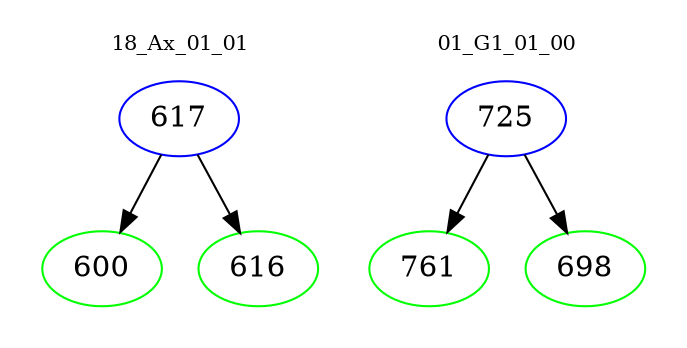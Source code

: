 digraph{
subgraph cluster_0 {
color = white
label = "18_Ax_01_01";
fontsize=10;
T0_617 [label="617", color="blue"]
T0_617 -> T0_600 [color="black"]
T0_600 [label="600", color="green"]
T0_617 -> T0_616 [color="black"]
T0_616 [label="616", color="green"]
}
subgraph cluster_1 {
color = white
label = "01_G1_01_00";
fontsize=10;
T1_725 [label="725", color="blue"]
T1_725 -> T1_761 [color="black"]
T1_761 [label="761", color="green"]
T1_725 -> T1_698 [color="black"]
T1_698 [label="698", color="green"]
}
}
